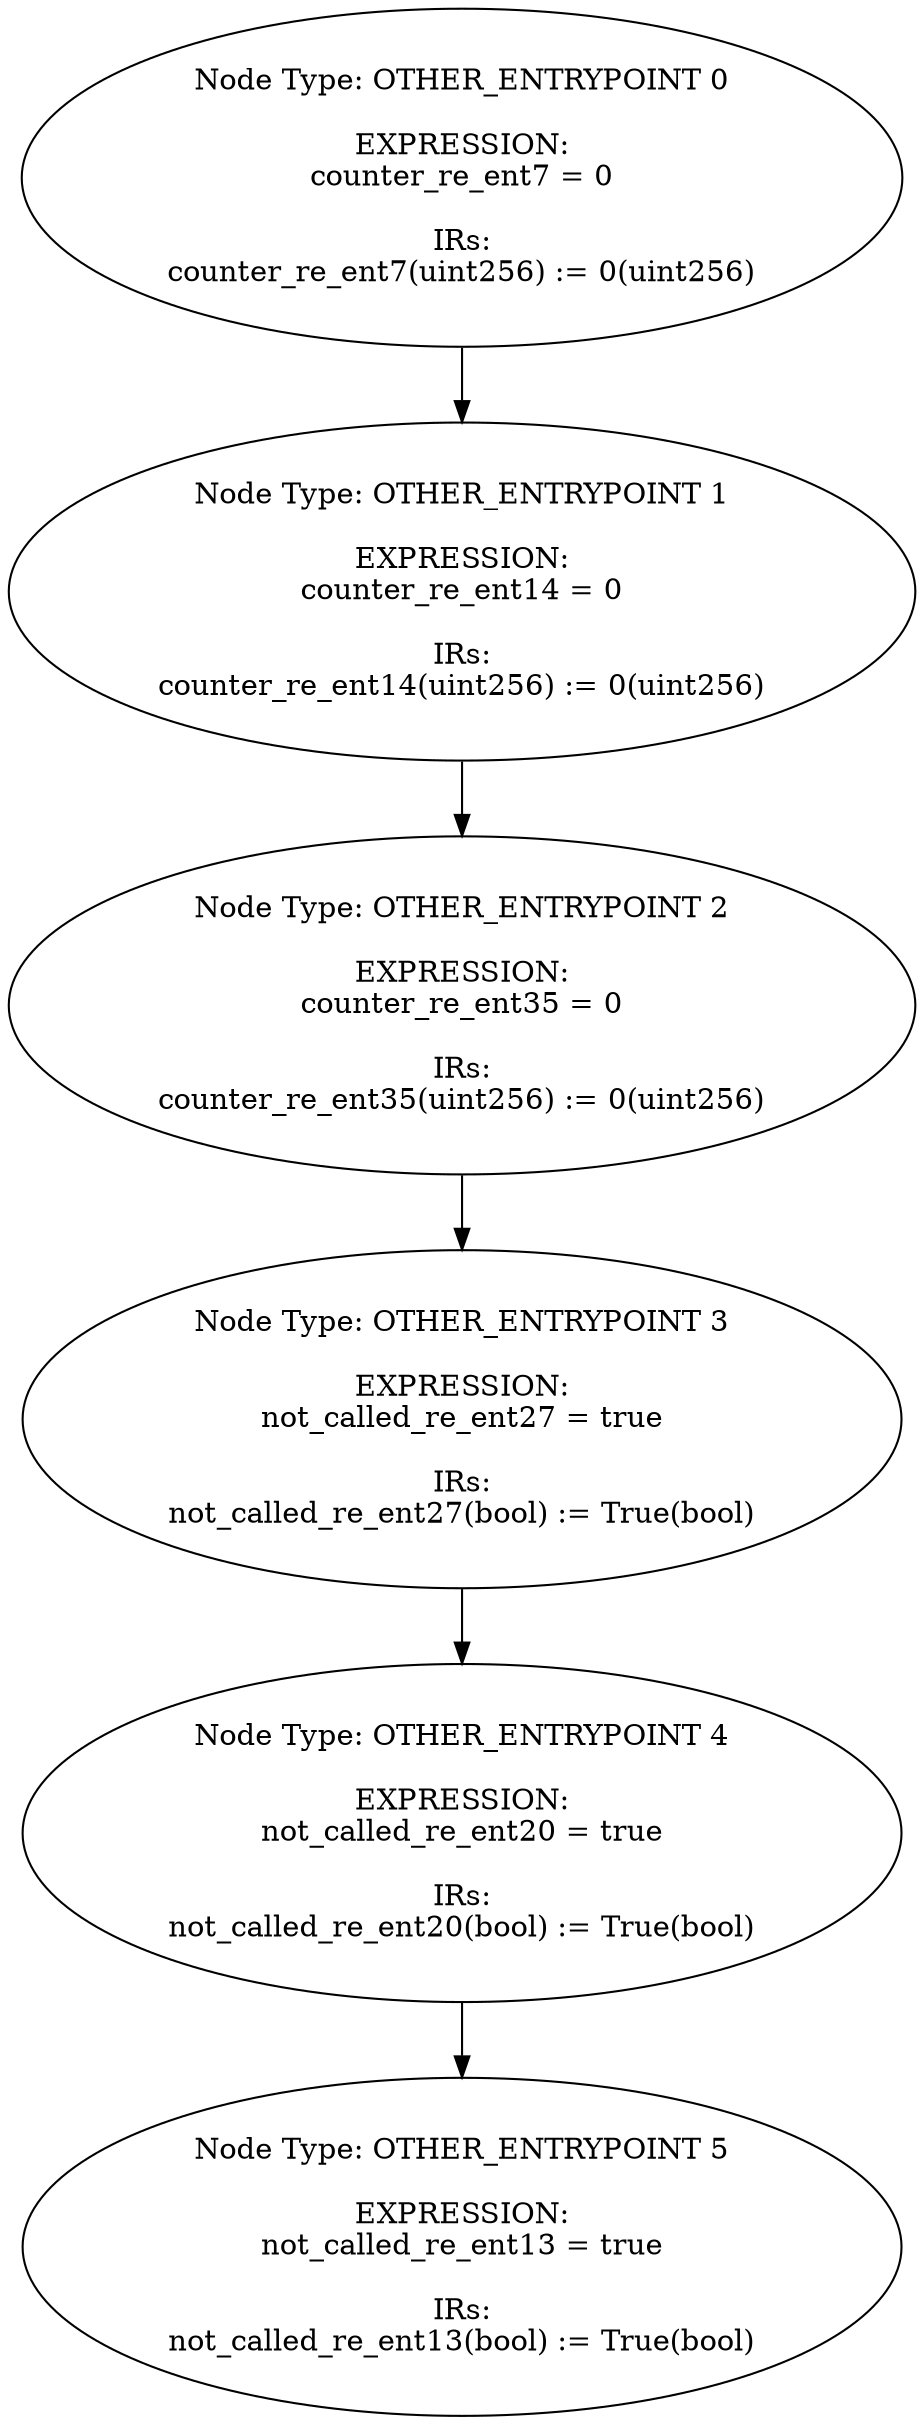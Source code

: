 digraph{
0[label="Node Type: OTHER_ENTRYPOINT 0

EXPRESSION:
counter_re_ent7 = 0

IRs:
counter_re_ent7(uint256) := 0(uint256)"];
0->1;
1[label="Node Type: OTHER_ENTRYPOINT 1

EXPRESSION:
counter_re_ent14 = 0

IRs:
counter_re_ent14(uint256) := 0(uint256)"];
1->2;
2[label="Node Type: OTHER_ENTRYPOINT 2

EXPRESSION:
counter_re_ent35 = 0

IRs:
counter_re_ent35(uint256) := 0(uint256)"];
2->3;
3[label="Node Type: OTHER_ENTRYPOINT 3

EXPRESSION:
not_called_re_ent27 = true

IRs:
not_called_re_ent27(bool) := True(bool)"];
3->4;
4[label="Node Type: OTHER_ENTRYPOINT 4

EXPRESSION:
not_called_re_ent20 = true

IRs:
not_called_re_ent20(bool) := True(bool)"];
4->5;
5[label="Node Type: OTHER_ENTRYPOINT 5

EXPRESSION:
not_called_re_ent13 = true

IRs:
not_called_re_ent13(bool) := True(bool)"];
}
